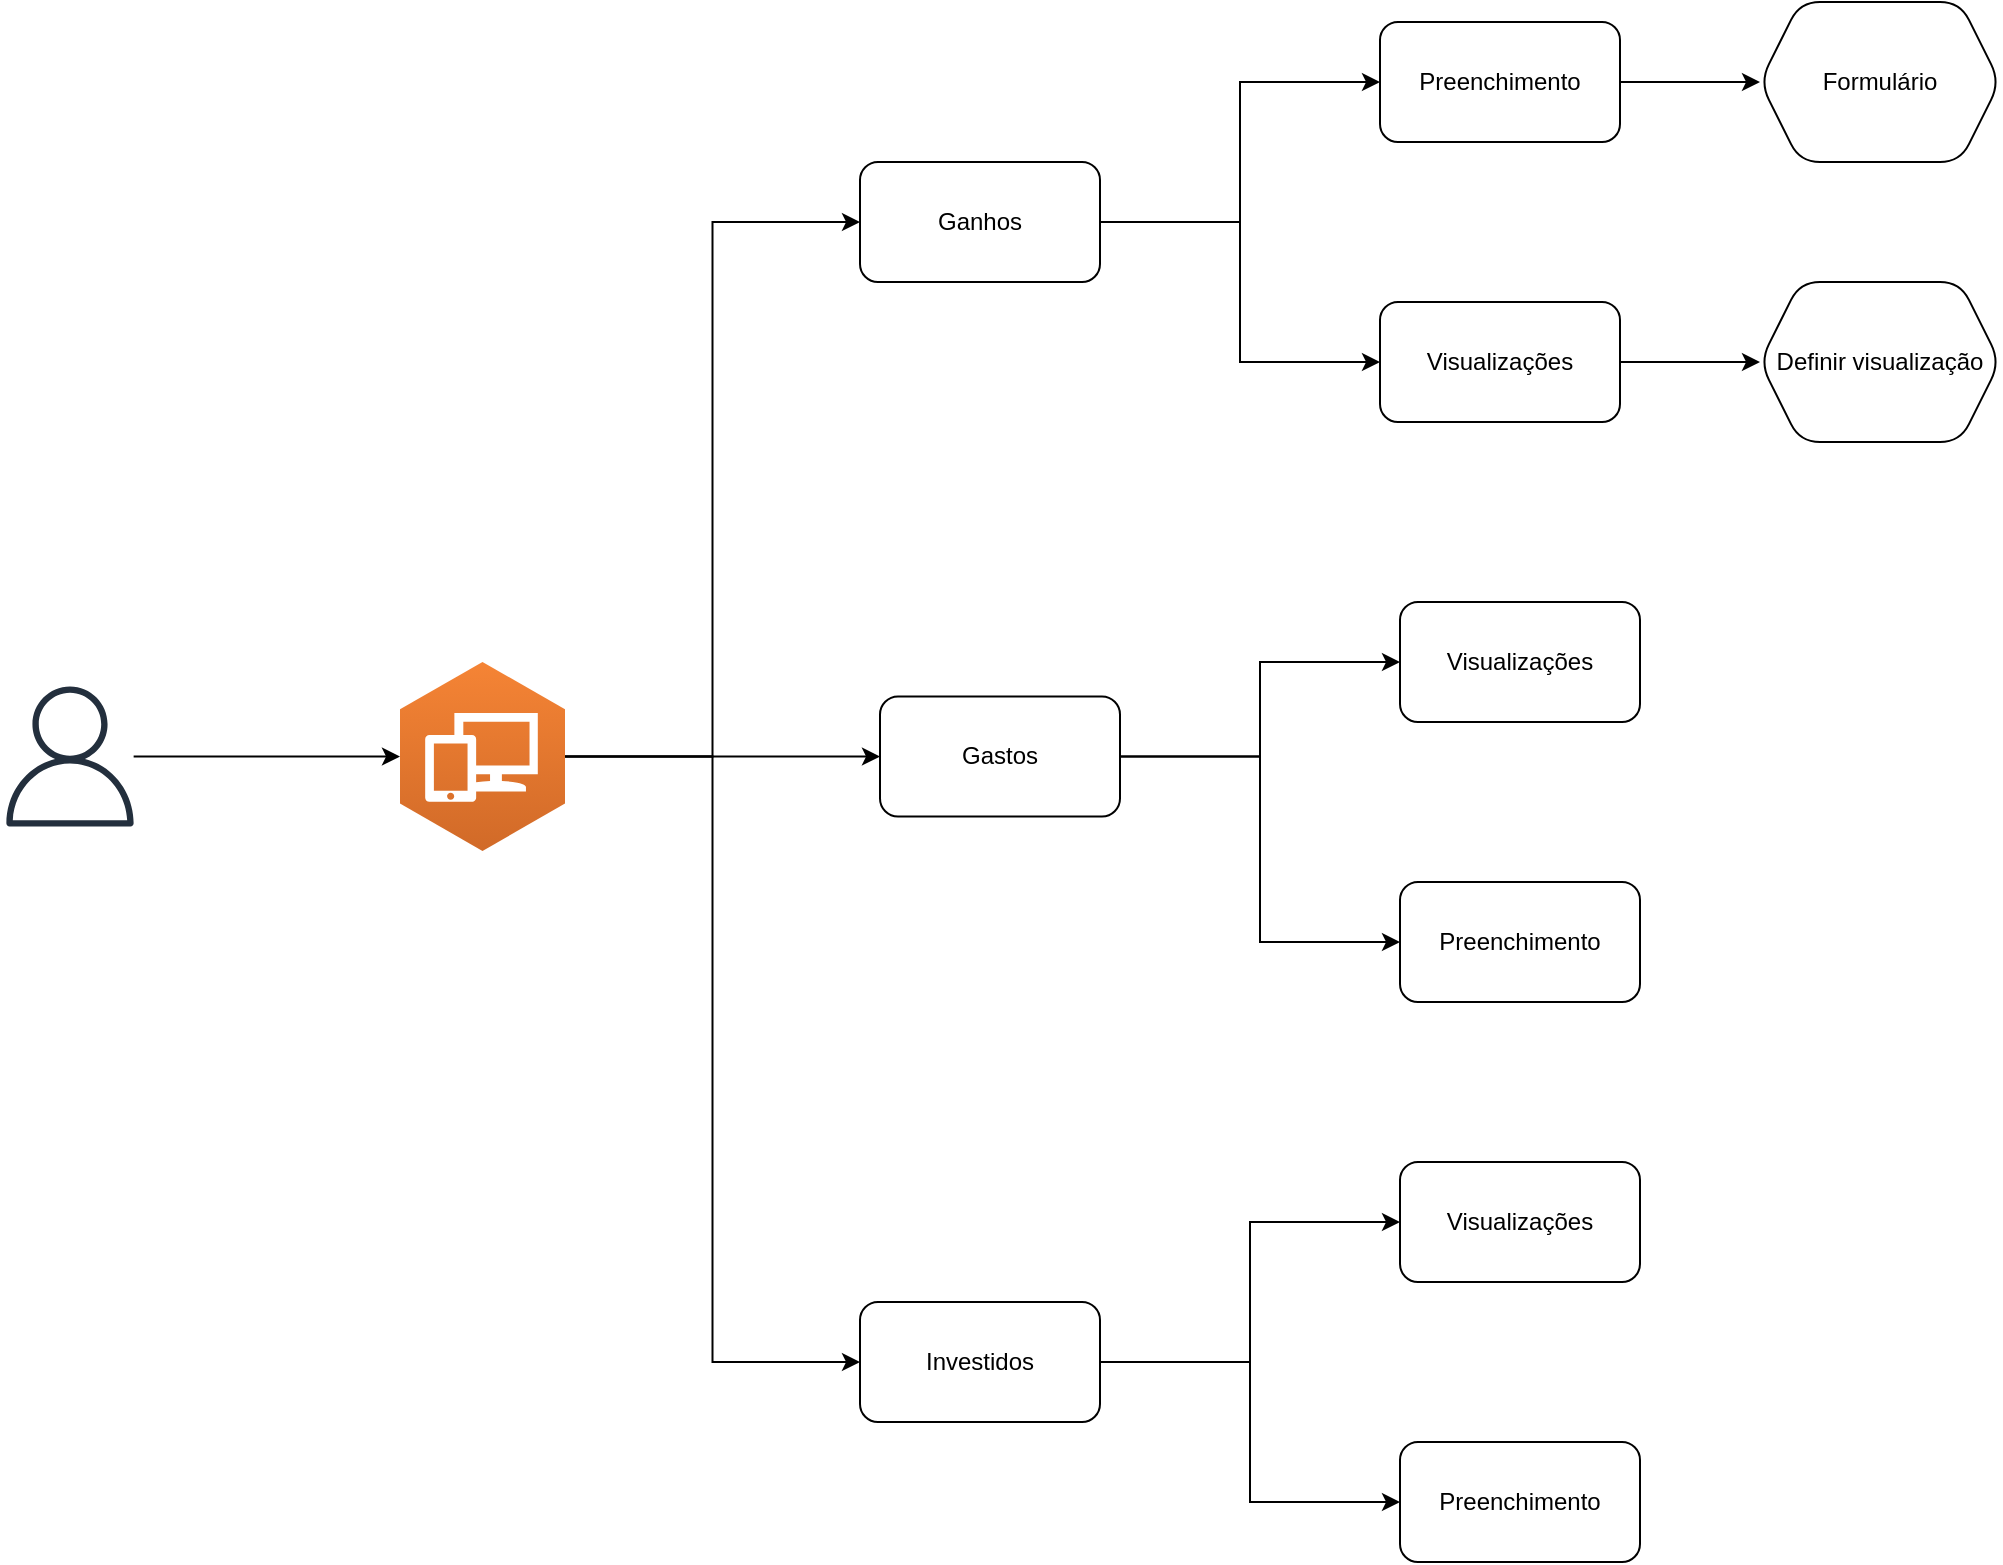 <mxfile version="20.5.3" type="github">
  <diagram id="ZHMlnCA3z6UdnJzUCb5i" name="Página-1">
    <mxGraphModel dx="4299" dy="1800" grid="1" gridSize="10" guides="1" tooltips="1" connect="1" arrows="1" fold="1" page="1" pageScale="1" pageWidth="827" pageHeight="1169" math="0" shadow="0">
      <root>
        <mxCell id="0" />
        <mxCell id="1" parent="0" />
        <mxCell id="hMiYWxqCcFL1-7lvP4ok-51" style="edgeStyle=orthogonalEdgeStyle;rounded=0;orthogonalLoop=1;jettySize=auto;html=1;" edge="1" parent="1" source="hMiYWxqCcFL1-7lvP4ok-3" target="hMiYWxqCcFL1-7lvP4ok-7">
          <mxGeometry relative="1" as="geometry" />
        </mxCell>
        <mxCell id="hMiYWxqCcFL1-7lvP4ok-3" value="" style="sketch=0;outlineConnect=0;fontColor=#232F3E;gradientColor=none;fillColor=#232F3D;strokeColor=none;dashed=0;verticalLabelPosition=bottom;verticalAlign=top;align=center;html=1;fontSize=12;fontStyle=0;aspect=fixed;pointerEvents=1;shape=mxgraph.aws4.user;" vertex="1" parent="1">
          <mxGeometry x="-740" y="382.25" width="70" height="70" as="geometry" />
        </mxCell>
        <mxCell id="hMiYWxqCcFL1-7lvP4ok-41" style="edgeStyle=orthogonalEdgeStyle;rounded=0;orthogonalLoop=1;jettySize=auto;html=1;entryX=0;entryY=0.5;entryDx=0;entryDy=0;" edge="1" parent="1" source="hMiYWxqCcFL1-7lvP4ok-7" target="hMiYWxqCcFL1-7lvP4ok-11">
          <mxGeometry relative="1" as="geometry" />
        </mxCell>
        <mxCell id="hMiYWxqCcFL1-7lvP4ok-42" style="edgeStyle=orthogonalEdgeStyle;rounded=0;orthogonalLoop=1;jettySize=auto;html=1;entryX=0;entryY=0.5;entryDx=0;entryDy=0;" edge="1" parent="1" source="hMiYWxqCcFL1-7lvP4ok-7" target="hMiYWxqCcFL1-7lvP4ok-10">
          <mxGeometry relative="1" as="geometry" />
        </mxCell>
        <mxCell id="hMiYWxqCcFL1-7lvP4ok-43" style="edgeStyle=orthogonalEdgeStyle;rounded=0;orthogonalLoop=1;jettySize=auto;html=1;entryX=0;entryY=0.5;entryDx=0;entryDy=0;" edge="1" parent="1" source="hMiYWxqCcFL1-7lvP4ok-7" target="hMiYWxqCcFL1-7lvP4ok-9">
          <mxGeometry relative="1" as="geometry" />
        </mxCell>
        <mxCell id="hMiYWxqCcFL1-7lvP4ok-7" value="" style="outlineConnect=0;dashed=0;verticalLabelPosition=bottom;verticalAlign=top;align=center;html=1;shape=mxgraph.aws3.workspaces;fillColor=#D16A28;gradientColor=#F58435;gradientDirection=north;strokeColor=#000000;" vertex="1" parent="1">
          <mxGeometry x="-540" y="370" width="82.5" height="94.5" as="geometry" />
        </mxCell>
        <mxCell id="hMiYWxqCcFL1-7lvP4ok-49" style="edgeStyle=orthogonalEdgeStyle;rounded=0;orthogonalLoop=1;jettySize=auto;html=1;entryX=0;entryY=0.5;entryDx=0;entryDy=0;" edge="1" parent="1" source="hMiYWxqCcFL1-7lvP4ok-9" target="hMiYWxqCcFL1-7lvP4ok-23">
          <mxGeometry relative="1" as="geometry" />
        </mxCell>
        <mxCell id="hMiYWxqCcFL1-7lvP4ok-50" style="edgeStyle=orthogonalEdgeStyle;rounded=0;orthogonalLoop=1;jettySize=auto;html=1;entryX=0;entryY=0.5;entryDx=0;entryDy=0;" edge="1" parent="1" source="hMiYWxqCcFL1-7lvP4ok-9" target="hMiYWxqCcFL1-7lvP4ok-25">
          <mxGeometry relative="1" as="geometry" />
        </mxCell>
        <mxCell id="hMiYWxqCcFL1-7lvP4ok-9" value="Ganhos" style="rounded=1;whiteSpace=wrap;html=1;strokeColor=#000000;fillColor=default;gradientColor=none;" vertex="1" parent="1">
          <mxGeometry x="-310" y="120" width="120" height="60" as="geometry" />
        </mxCell>
        <mxCell id="hMiYWxqCcFL1-7lvP4ok-47" style="edgeStyle=orthogonalEdgeStyle;rounded=0;orthogonalLoop=1;jettySize=auto;html=1;entryX=0;entryY=0.5;entryDx=0;entryDy=0;" edge="1" parent="1" source="hMiYWxqCcFL1-7lvP4ok-10" target="hMiYWxqCcFL1-7lvP4ok-30">
          <mxGeometry relative="1" as="geometry" />
        </mxCell>
        <mxCell id="hMiYWxqCcFL1-7lvP4ok-48" style="edgeStyle=orthogonalEdgeStyle;rounded=0;orthogonalLoop=1;jettySize=auto;html=1;entryX=0;entryY=0.5;entryDx=0;entryDy=0;" edge="1" parent="1" source="hMiYWxqCcFL1-7lvP4ok-10" target="hMiYWxqCcFL1-7lvP4ok-29">
          <mxGeometry relative="1" as="geometry" />
        </mxCell>
        <mxCell id="hMiYWxqCcFL1-7lvP4ok-10" value="Gastos" style="rounded=1;whiteSpace=wrap;html=1;strokeColor=#000000;fillColor=default;gradientColor=none;" vertex="1" parent="1">
          <mxGeometry x="-300" y="387.25" width="120" height="60" as="geometry" />
        </mxCell>
        <mxCell id="hMiYWxqCcFL1-7lvP4ok-44" style="edgeStyle=orthogonalEdgeStyle;rounded=0;orthogonalLoop=1;jettySize=auto;html=1;entryX=0;entryY=0.5;entryDx=0;entryDy=0;" edge="1" parent="1" source="hMiYWxqCcFL1-7lvP4ok-11" target="hMiYWxqCcFL1-7lvP4ok-33">
          <mxGeometry relative="1" as="geometry" />
        </mxCell>
        <mxCell id="hMiYWxqCcFL1-7lvP4ok-46" style="edgeStyle=orthogonalEdgeStyle;rounded=0;orthogonalLoop=1;jettySize=auto;html=1;entryX=0;entryY=0.5;entryDx=0;entryDy=0;" edge="1" parent="1" source="hMiYWxqCcFL1-7lvP4ok-11" target="hMiYWxqCcFL1-7lvP4ok-34">
          <mxGeometry relative="1" as="geometry" />
        </mxCell>
        <mxCell id="hMiYWxqCcFL1-7lvP4ok-11" value="Investidos" style="rounded=1;whiteSpace=wrap;html=1;strokeColor=#000000;fillColor=default;gradientColor=none;" vertex="1" parent="1">
          <mxGeometry x="-310" y="690" width="120" height="60" as="geometry" />
        </mxCell>
        <mxCell id="hMiYWxqCcFL1-7lvP4ok-54" style="edgeStyle=orthogonalEdgeStyle;rounded=0;orthogonalLoop=1;jettySize=auto;html=1;" edge="1" parent="1" source="hMiYWxqCcFL1-7lvP4ok-23" target="hMiYWxqCcFL1-7lvP4ok-53">
          <mxGeometry relative="1" as="geometry" />
        </mxCell>
        <mxCell id="hMiYWxqCcFL1-7lvP4ok-23" value="Preenchimento" style="rounded=1;whiteSpace=wrap;html=1;strokeColor=#000000;fillColor=default;gradientColor=none;" vertex="1" parent="1">
          <mxGeometry x="-50" y="50" width="120" height="60" as="geometry" />
        </mxCell>
        <mxCell id="hMiYWxqCcFL1-7lvP4ok-56" value="" style="edgeStyle=orthogonalEdgeStyle;rounded=0;orthogonalLoop=1;jettySize=auto;html=1;" edge="1" parent="1" source="hMiYWxqCcFL1-7lvP4ok-25" target="hMiYWxqCcFL1-7lvP4ok-55">
          <mxGeometry relative="1" as="geometry" />
        </mxCell>
        <mxCell id="hMiYWxqCcFL1-7lvP4ok-25" value="Visualizações" style="rounded=1;whiteSpace=wrap;html=1;strokeColor=#000000;fillColor=default;gradientColor=none;" vertex="1" parent="1">
          <mxGeometry x="-50" y="190" width="120" height="60" as="geometry" />
        </mxCell>
        <mxCell id="hMiYWxqCcFL1-7lvP4ok-29" value="Preenchimento" style="rounded=1;whiteSpace=wrap;html=1;strokeColor=#000000;fillColor=default;gradientColor=none;" vertex="1" parent="1">
          <mxGeometry x="-40" y="480" width="120" height="60" as="geometry" />
        </mxCell>
        <mxCell id="hMiYWxqCcFL1-7lvP4ok-30" value="Visualizações" style="rounded=1;whiteSpace=wrap;html=1;strokeColor=#000000;fillColor=default;gradientColor=none;" vertex="1" parent="1">
          <mxGeometry x="-40" y="340" width="120" height="60" as="geometry" />
        </mxCell>
        <mxCell id="hMiYWxqCcFL1-7lvP4ok-33" value="Preenchimento" style="rounded=1;whiteSpace=wrap;html=1;strokeColor=#000000;fillColor=default;gradientColor=none;" vertex="1" parent="1">
          <mxGeometry x="-40" y="760" width="120" height="60" as="geometry" />
        </mxCell>
        <mxCell id="hMiYWxqCcFL1-7lvP4ok-34" value="Visualizações" style="rounded=1;whiteSpace=wrap;html=1;strokeColor=#000000;fillColor=default;gradientColor=none;" vertex="1" parent="1">
          <mxGeometry x="-40" y="620" width="120" height="60" as="geometry" />
        </mxCell>
        <mxCell id="hMiYWxqCcFL1-7lvP4ok-53" value="Formulário" style="shape=hexagon;perimeter=hexagonPerimeter2;whiteSpace=wrap;html=1;fixedSize=1;strokeColor=#000000;rounded=1;gradientColor=none;" vertex="1" parent="1">
          <mxGeometry x="140" y="40" width="120" height="80" as="geometry" />
        </mxCell>
        <mxCell id="hMiYWxqCcFL1-7lvP4ok-55" value="Definir visualização" style="shape=hexagon;perimeter=hexagonPerimeter2;whiteSpace=wrap;html=1;fixedSize=1;strokeColor=#000000;rounded=1;gradientColor=none;" vertex="1" parent="1">
          <mxGeometry x="140" y="180" width="120" height="80" as="geometry" />
        </mxCell>
      </root>
    </mxGraphModel>
  </diagram>
</mxfile>
